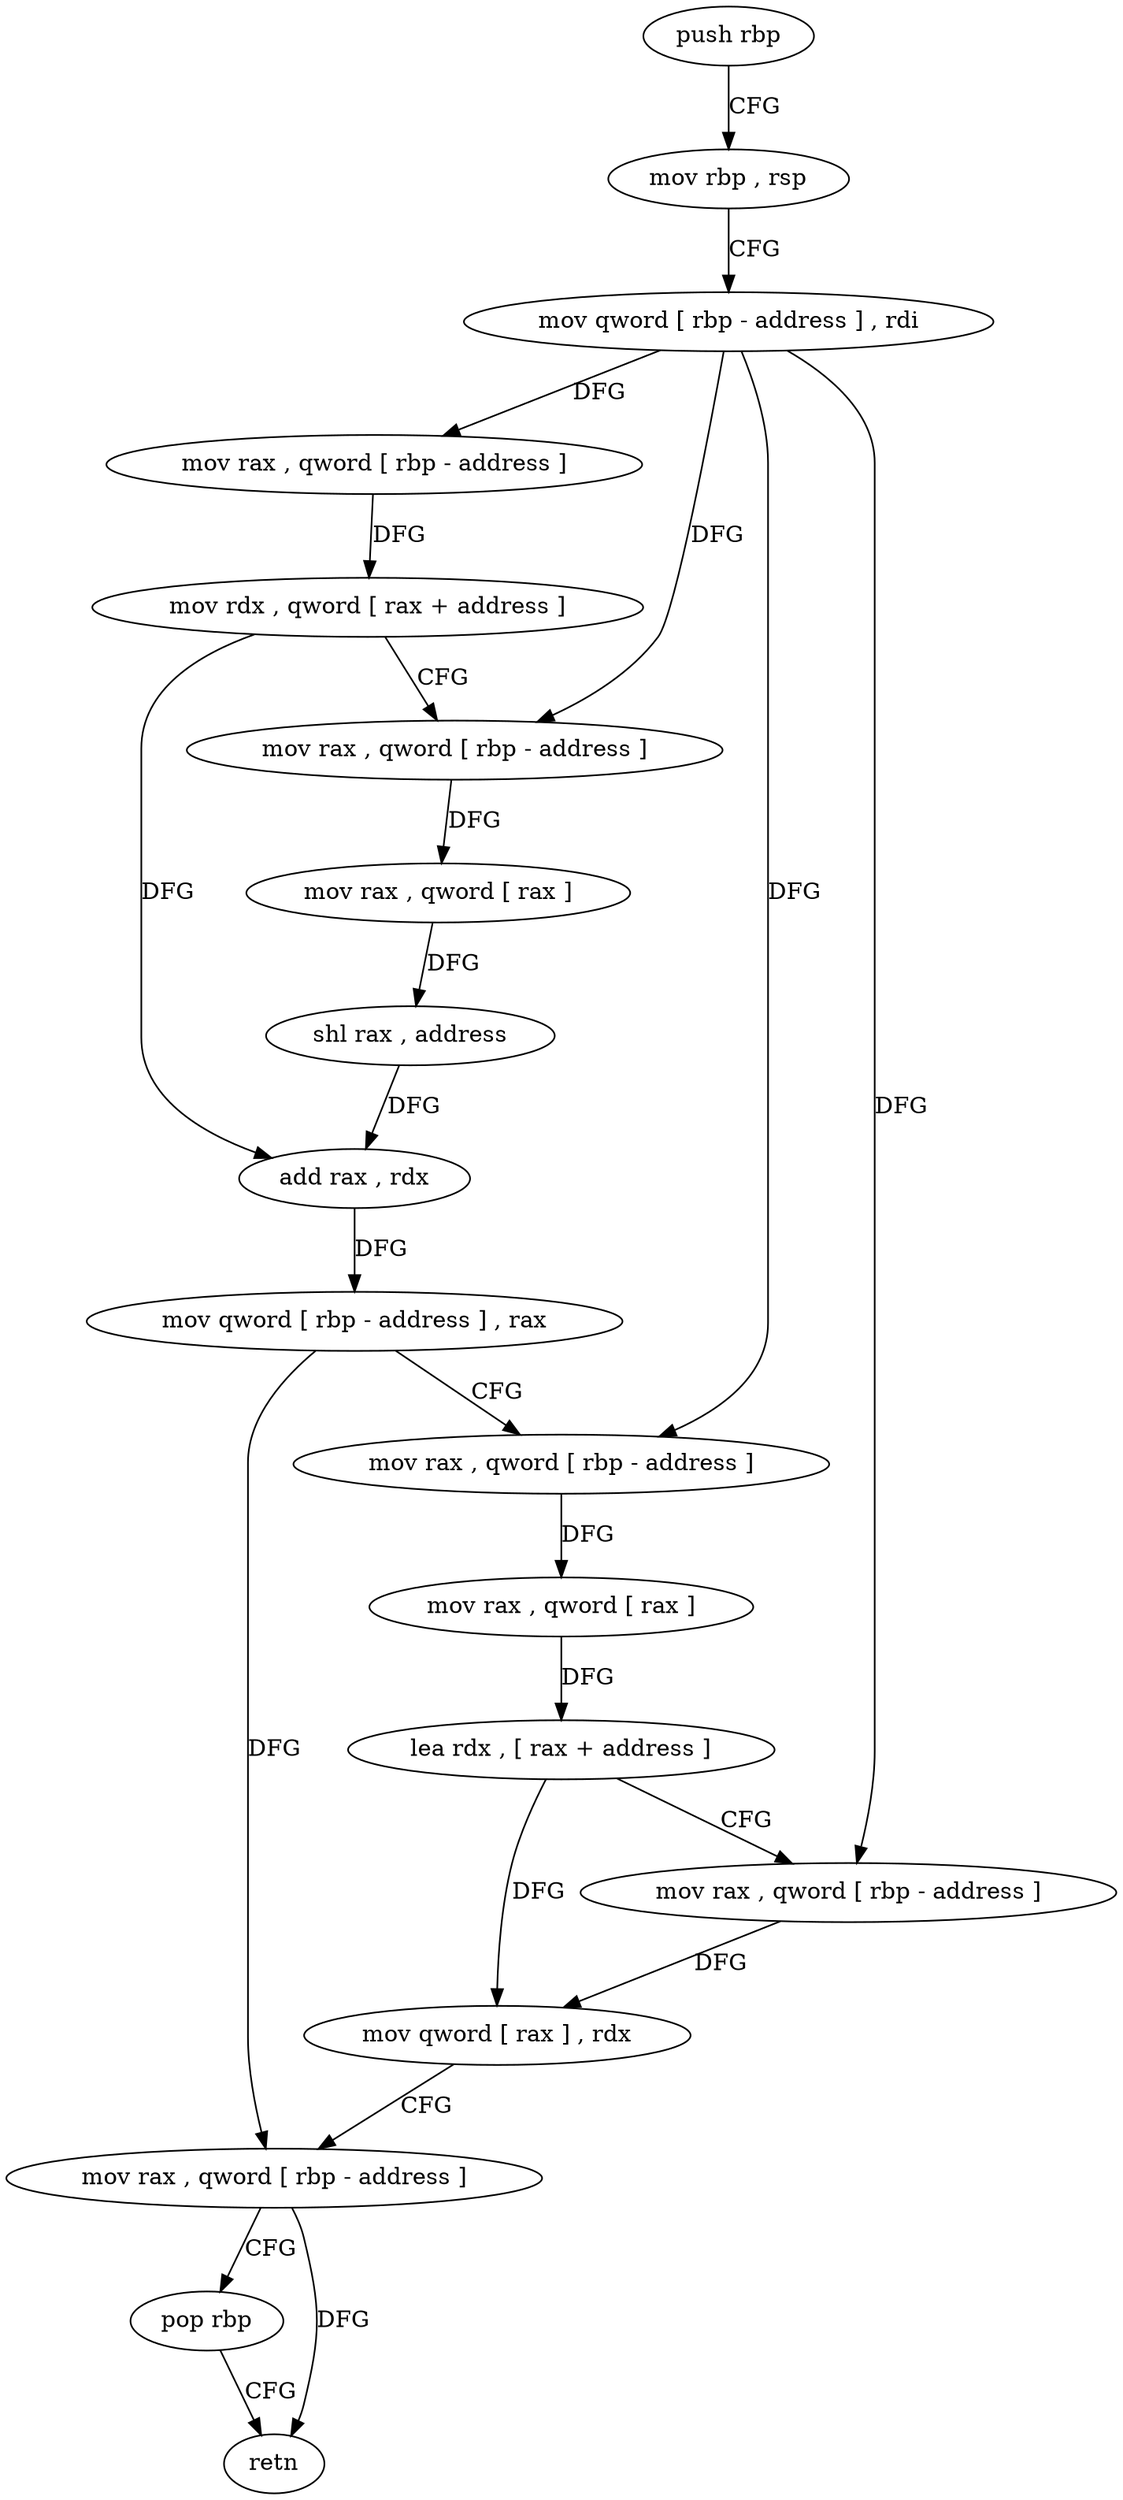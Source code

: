 digraph "func" {
"4427128" [label = "push rbp" ]
"4427129" [label = "mov rbp , rsp" ]
"4427132" [label = "mov qword [ rbp - address ] , rdi" ]
"4427136" [label = "mov rax , qword [ rbp - address ]" ]
"4427140" [label = "mov rdx , qword [ rax + address ]" ]
"4427144" [label = "mov rax , qword [ rbp - address ]" ]
"4427148" [label = "mov rax , qword [ rax ]" ]
"4427151" [label = "shl rax , address" ]
"4427155" [label = "add rax , rdx" ]
"4427158" [label = "mov qword [ rbp - address ] , rax" ]
"4427162" [label = "mov rax , qword [ rbp - address ]" ]
"4427166" [label = "mov rax , qword [ rax ]" ]
"4427169" [label = "lea rdx , [ rax + address ]" ]
"4427173" [label = "mov rax , qword [ rbp - address ]" ]
"4427177" [label = "mov qword [ rax ] , rdx" ]
"4427180" [label = "mov rax , qword [ rbp - address ]" ]
"4427184" [label = "pop rbp" ]
"4427185" [label = "retn" ]
"4427128" -> "4427129" [ label = "CFG" ]
"4427129" -> "4427132" [ label = "CFG" ]
"4427132" -> "4427136" [ label = "DFG" ]
"4427132" -> "4427144" [ label = "DFG" ]
"4427132" -> "4427162" [ label = "DFG" ]
"4427132" -> "4427173" [ label = "DFG" ]
"4427136" -> "4427140" [ label = "DFG" ]
"4427140" -> "4427144" [ label = "CFG" ]
"4427140" -> "4427155" [ label = "DFG" ]
"4427144" -> "4427148" [ label = "DFG" ]
"4427148" -> "4427151" [ label = "DFG" ]
"4427151" -> "4427155" [ label = "DFG" ]
"4427155" -> "4427158" [ label = "DFG" ]
"4427158" -> "4427162" [ label = "CFG" ]
"4427158" -> "4427180" [ label = "DFG" ]
"4427162" -> "4427166" [ label = "DFG" ]
"4427166" -> "4427169" [ label = "DFG" ]
"4427169" -> "4427173" [ label = "CFG" ]
"4427169" -> "4427177" [ label = "DFG" ]
"4427173" -> "4427177" [ label = "DFG" ]
"4427177" -> "4427180" [ label = "CFG" ]
"4427180" -> "4427184" [ label = "CFG" ]
"4427180" -> "4427185" [ label = "DFG" ]
"4427184" -> "4427185" [ label = "CFG" ]
}
